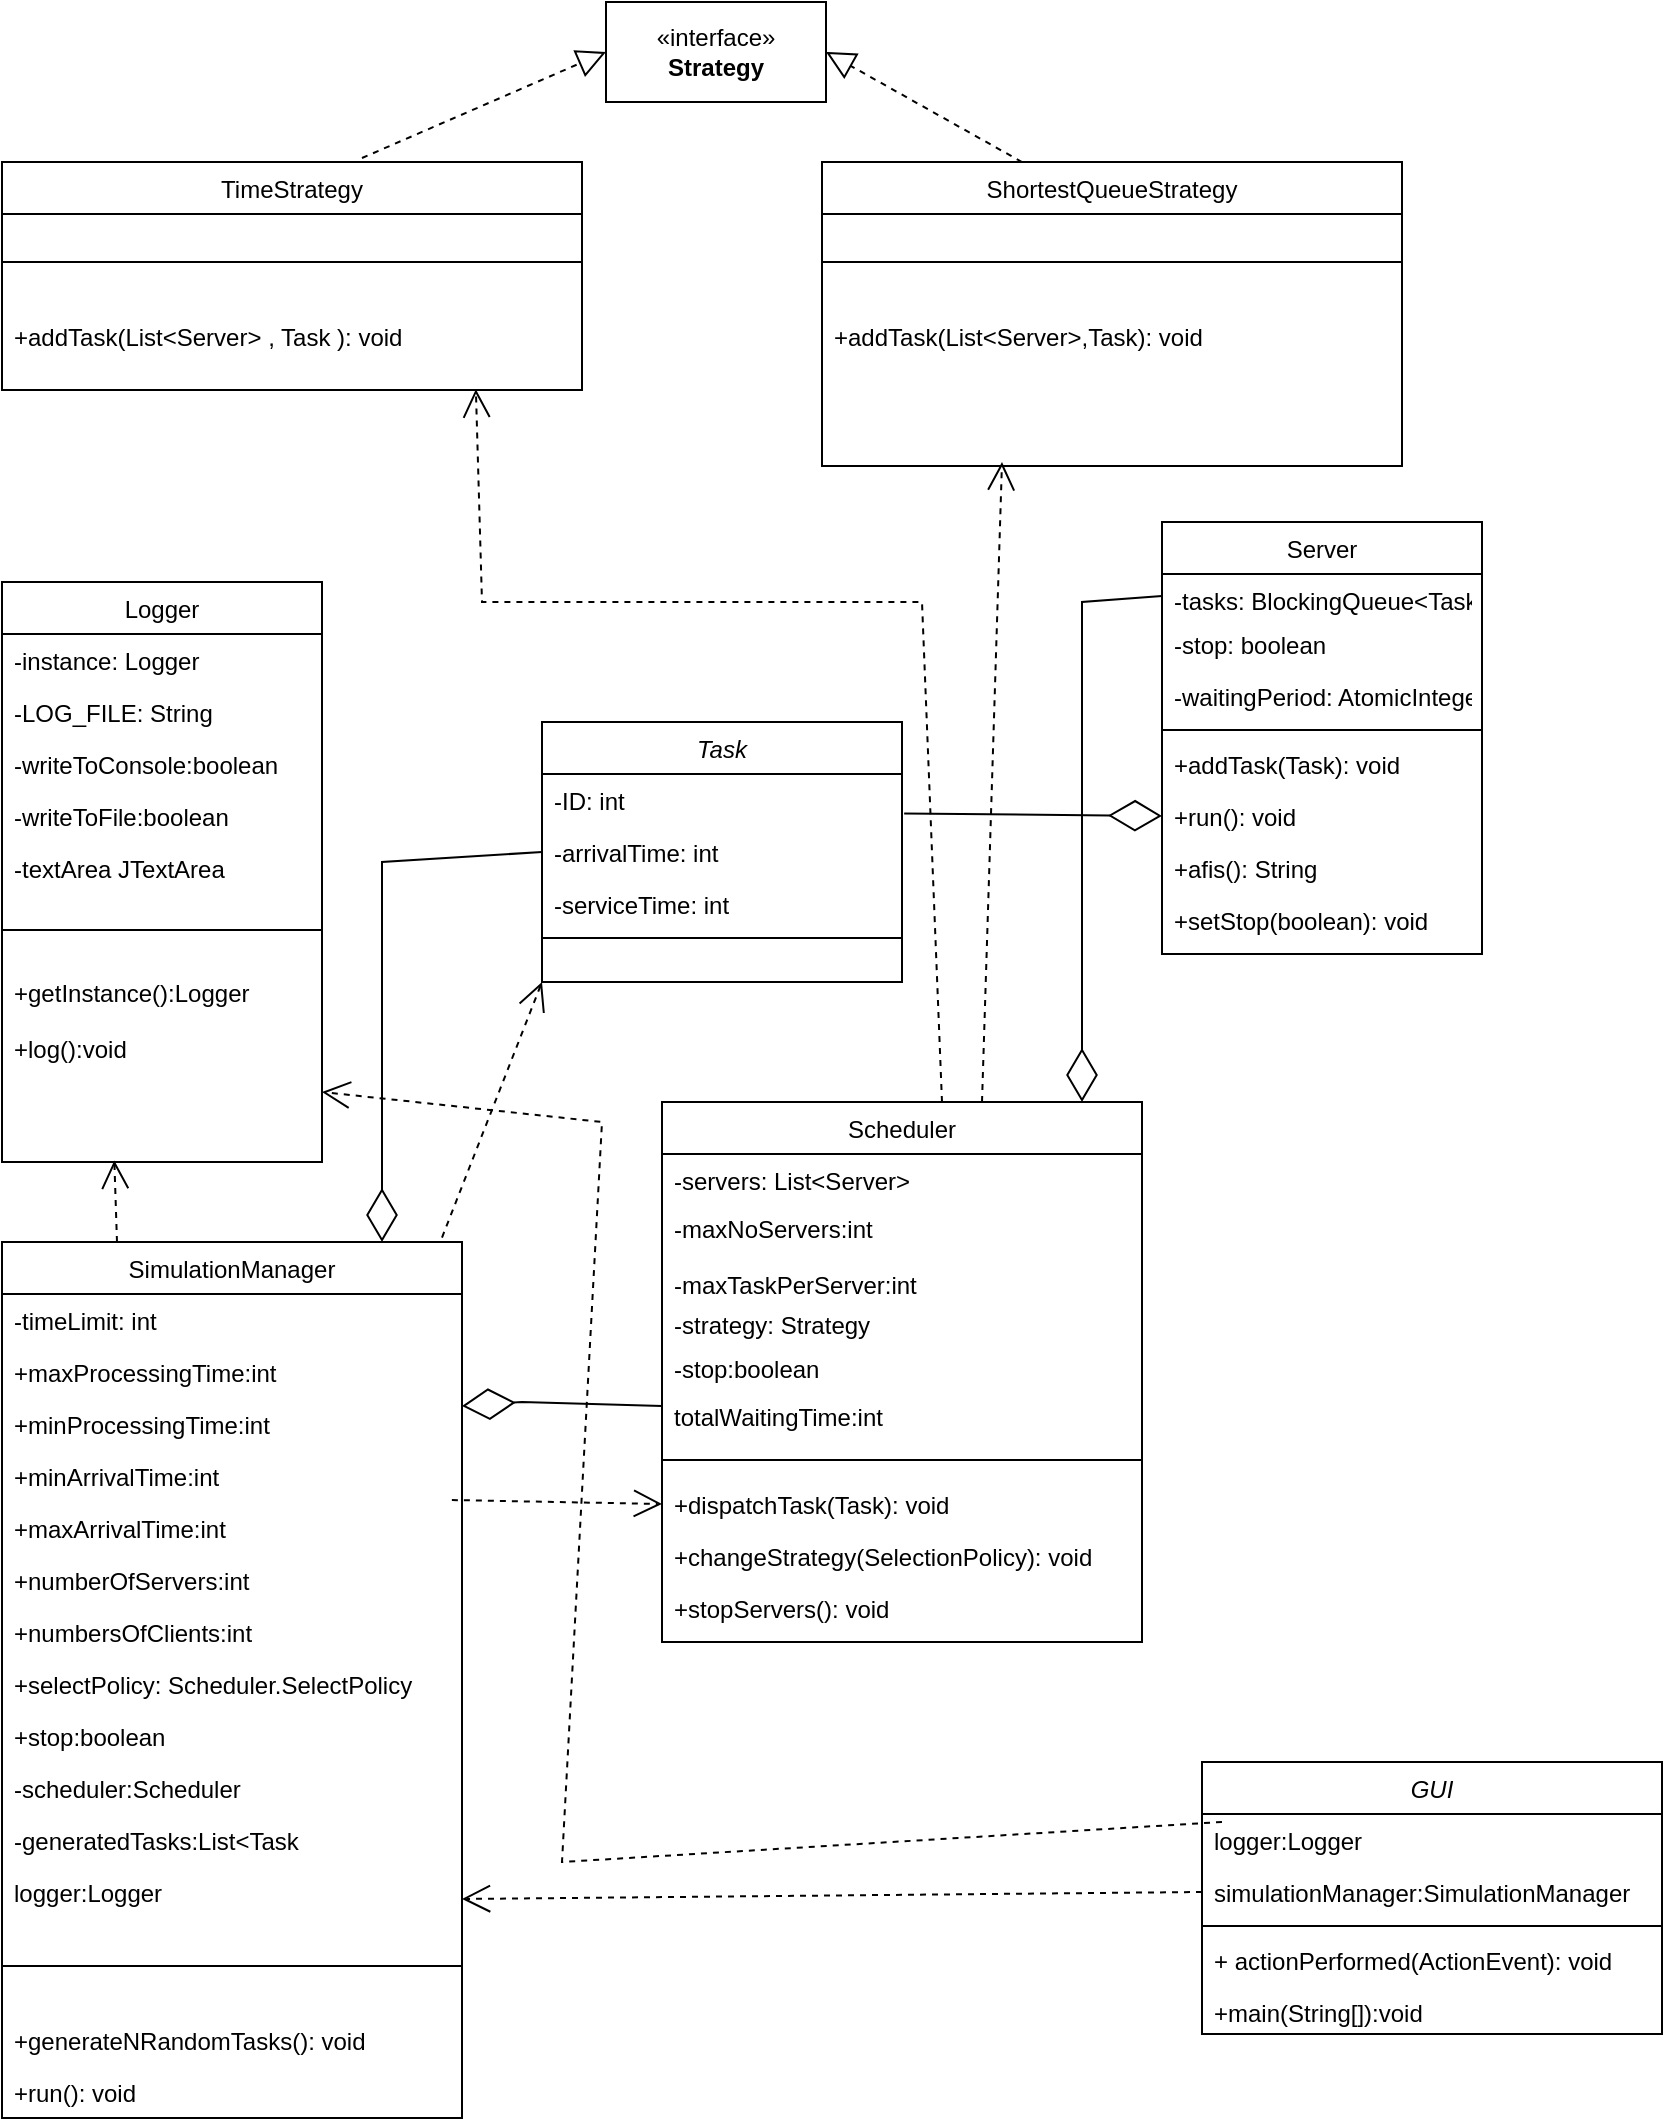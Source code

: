<mxfile version="26.2.12">
  <diagram name="Page-1" id="NiUQOB0CjPKwzpuIN2x6">
    <mxGraphModel dx="1594" dy="877" grid="1" gridSize="10" guides="1" tooltips="1" connect="1" arrows="1" fold="1" page="1" pageScale="1" pageWidth="850" pageHeight="1100" math="0" shadow="0">
      <root>
        <mxCell id="0" />
        <mxCell id="1" parent="0" />
        <mxCell id="KwhbUNa32gXecUHvqYuT-1" value="Task" style="swimlane;fontStyle=2;align=center;verticalAlign=top;childLayout=stackLayout;horizontal=1;startSize=26;horizontalStack=0;resizeParent=1;resizeLast=0;collapsible=1;marginBottom=0;rounded=0;shadow=0;strokeWidth=1;" vertex="1" parent="1">
          <mxGeometry x="290" y="380" width="180" height="130" as="geometry">
            <mxRectangle x="230" y="140" width="160" height="26" as="alternateBounds" />
          </mxGeometry>
        </mxCell>
        <mxCell id="KwhbUNa32gXecUHvqYuT-2" value="-ID: int" style="text;align=left;verticalAlign=top;spacingLeft=4;spacingRight=4;overflow=hidden;rotatable=0;points=[[0,0.5],[1,0.5]];portConstraint=eastwest;rounded=0;shadow=0;html=0;" vertex="1" parent="KwhbUNa32gXecUHvqYuT-1">
          <mxGeometry y="26" width="180" height="26" as="geometry" />
        </mxCell>
        <mxCell id="KwhbUNa32gXecUHvqYuT-3" value="-arrivalTime: int" style="text;align=left;verticalAlign=top;spacingLeft=4;spacingRight=4;overflow=hidden;rotatable=0;points=[[0,0.5],[1,0.5]];portConstraint=eastwest;" vertex="1" parent="KwhbUNa32gXecUHvqYuT-1">
          <mxGeometry y="52" width="180" height="26" as="geometry" />
        </mxCell>
        <mxCell id="KwhbUNa32gXecUHvqYuT-4" value="-serviceTime: int" style="text;align=left;verticalAlign=top;spacingLeft=4;spacingRight=4;overflow=hidden;rotatable=0;points=[[0,0.5],[1,0.5]];portConstraint=eastwest;rounded=0;shadow=0;html=0;" vertex="1" parent="KwhbUNa32gXecUHvqYuT-1">
          <mxGeometry y="78" width="180" height="26" as="geometry" />
        </mxCell>
        <mxCell id="KwhbUNa32gXecUHvqYuT-5" value="" style="line;html=1;strokeWidth=1;align=left;verticalAlign=middle;spacingTop=-1;spacingLeft=3;spacingRight=3;rotatable=0;labelPosition=right;points=[];portConstraint=eastwest;" vertex="1" parent="KwhbUNa32gXecUHvqYuT-1">
          <mxGeometry y="104" width="180" height="8" as="geometry" />
        </mxCell>
        <mxCell id="KwhbUNa32gXecUHvqYuT-6" value="Server" style="swimlane;fontStyle=0;align=center;verticalAlign=top;childLayout=stackLayout;horizontal=1;startSize=26;horizontalStack=0;resizeParent=1;resizeLast=0;collapsible=1;marginBottom=0;rounded=0;shadow=0;strokeWidth=1;" vertex="1" parent="1">
          <mxGeometry x="600" y="280" width="160" height="216" as="geometry">
            <mxRectangle x="130" y="380" width="160" height="26" as="alternateBounds" />
          </mxGeometry>
        </mxCell>
        <mxCell id="KwhbUNa32gXecUHvqYuT-7" value="-tasks: BlockingQueue&lt;Task&gt;" style="text;align=left;verticalAlign=top;spacingLeft=4;spacingRight=4;overflow=hidden;rotatable=0;points=[[0,0.5],[1,0.5]];portConstraint=eastwest;" vertex="1" parent="KwhbUNa32gXecUHvqYuT-6">
          <mxGeometry y="26" width="160" height="22" as="geometry" />
        </mxCell>
        <mxCell id="KwhbUNa32gXecUHvqYuT-8" value="-stop: boolean" style="text;align=left;verticalAlign=top;spacingLeft=4;spacingRight=4;overflow=hidden;rotatable=0;points=[[0,0.5],[1,0.5]];portConstraint=eastwest;rounded=0;shadow=0;html=0;" vertex="1" parent="KwhbUNa32gXecUHvqYuT-6">
          <mxGeometry y="48" width="160" height="26" as="geometry" />
        </mxCell>
        <mxCell id="KwhbUNa32gXecUHvqYuT-9" value="-waitingPeriod: AtomicInteger" style="text;align=left;verticalAlign=top;spacingLeft=4;spacingRight=4;overflow=hidden;rotatable=0;points=[[0,0.5],[1,0.5]];portConstraint=eastwest;" vertex="1" parent="KwhbUNa32gXecUHvqYuT-6">
          <mxGeometry y="74" width="160" height="26" as="geometry" />
        </mxCell>
        <mxCell id="KwhbUNa32gXecUHvqYuT-10" value="" style="line;html=1;strokeWidth=1;align=left;verticalAlign=middle;spacingTop=-1;spacingLeft=3;spacingRight=3;rotatable=0;labelPosition=right;points=[];portConstraint=eastwest;" vertex="1" parent="KwhbUNa32gXecUHvqYuT-6">
          <mxGeometry y="100" width="160" height="8" as="geometry" />
        </mxCell>
        <mxCell id="KwhbUNa32gXecUHvqYuT-11" value="+addTask(Task): void" style="text;align=left;verticalAlign=top;spacingLeft=4;spacingRight=4;overflow=hidden;rotatable=0;points=[[0,0.5],[1,0.5]];portConstraint=eastwest;" vertex="1" parent="KwhbUNa32gXecUHvqYuT-6">
          <mxGeometry y="108" width="160" height="26" as="geometry" />
        </mxCell>
        <mxCell id="KwhbUNa32gXecUHvqYuT-12" value="+run(): void" style="text;align=left;verticalAlign=top;spacingLeft=4;spacingRight=4;overflow=hidden;rotatable=0;points=[[0,0.5],[1,0.5]];portConstraint=eastwest;" vertex="1" parent="KwhbUNa32gXecUHvqYuT-6">
          <mxGeometry y="134" width="160" height="26" as="geometry" />
        </mxCell>
        <mxCell id="KwhbUNa32gXecUHvqYuT-13" value="+afis(): String" style="text;align=left;verticalAlign=top;spacingLeft=4;spacingRight=4;overflow=hidden;rotatable=0;points=[[0,0.5],[1,0.5]];portConstraint=eastwest;" vertex="1" parent="KwhbUNa32gXecUHvqYuT-6">
          <mxGeometry y="160" width="160" height="26" as="geometry" />
        </mxCell>
        <mxCell id="KwhbUNa32gXecUHvqYuT-14" value="+setStop(boolean): void" style="text;align=left;verticalAlign=top;spacingLeft=4;spacingRight=4;overflow=hidden;rotatable=0;points=[[0,0.5],[1,0.5]];portConstraint=eastwest;" vertex="1" parent="KwhbUNa32gXecUHvqYuT-6">
          <mxGeometry y="186" width="160" height="26" as="geometry" />
        </mxCell>
        <mxCell id="KwhbUNa32gXecUHvqYuT-15" value="TimeStrategy" style="swimlane;fontStyle=0;align=center;verticalAlign=top;childLayout=stackLayout;horizontal=1;startSize=26;horizontalStack=0;resizeParent=1;resizeLast=0;collapsible=1;marginBottom=0;rounded=0;shadow=0;strokeWidth=1;" vertex="1" parent="1">
          <mxGeometry x="20" y="100" width="290" height="114" as="geometry">
            <mxRectangle x="340" y="380" width="170" height="26" as="alternateBounds" />
          </mxGeometry>
        </mxCell>
        <mxCell id="KwhbUNa32gXecUHvqYuT-16" value="" style="line;html=1;strokeWidth=1;align=left;verticalAlign=middle;spacingTop=-1;spacingLeft=3;spacingRight=3;rotatable=0;labelPosition=right;points=[];portConstraint=eastwest;" vertex="1" parent="KwhbUNa32gXecUHvqYuT-15">
          <mxGeometry y="26" width="290" height="48" as="geometry" />
        </mxCell>
        <mxCell id="KwhbUNa32gXecUHvqYuT-17" value="+addTask(List&lt;Server&gt; , Task ): void&#xa;" style="text;align=left;verticalAlign=top;spacingLeft=4;spacingRight=4;overflow=hidden;rotatable=0;points=[[0,0.5],[1,0.5]];portConstraint=eastwest;" vertex="1" parent="KwhbUNa32gXecUHvqYuT-15">
          <mxGeometry y="74" width="290" height="40" as="geometry" />
        </mxCell>
        <mxCell id="KwhbUNa32gXecUHvqYuT-18" value="ShortestQueueStrategy" style="swimlane;fontStyle=0;align=center;verticalAlign=top;childLayout=stackLayout;horizontal=1;startSize=26;horizontalStack=0;resizeParent=1;resizeLast=0;collapsible=1;marginBottom=0;rounded=0;shadow=0;strokeWidth=1;" vertex="1" parent="1">
          <mxGeometry x="430" y="100" width="290" height="152" as="geometry">
            <mxRectangle x="340" y="380" width="170" height="26" as="alternateBounds" />
          </mxGeometry>
        </mxCell>
        <mxCell id="KwhbUNa32gXecUHvqYuT-19" value="" style="line;html=1;strokeWidth=1;align=left;verticalAlign=middle;spacingTop=-1;spacingLeft=3;spacingRight=3;rotatable=0;labelPosition=right;points=[];portConstraint=eastwest;" vertex="1" parent="KwhbUNa32gXecUHvqYuT-18">
          <mxGeometry y="26" width="290" height="48" as="geometry" />
        </mxCell>
        <mxCell id="KwhbUNa32gXecUHvqYuT-20" value="+addTask(List&lt;Server&gt;,Task): void&#xa;" style="text;align=left;verticalAlign=top;spacingLeft=4;spacingRight=4;overflow=hidden;rotatable=0;points=[[0,0.5],[1,0.5]];portConstraint=eastwest;" vertex="1" parent="KwhbUNa32gXecUHvqYuT-18">
          <mxGeometry y="74" width="290" height="26" as="geometry" />
        </mxCell>
        <mxCell id="KwhbUNa32gXecUHvqYuT-21" value="Scheduler" style="swimlane;fontStyle=0;align=center;verticalAlign=top;childLayout=stackLayout;horizontal=1;startSize=26;horizontalStack=0;resizeParent=1;resizeLast=0;collapsible=1;marginBottom=0;rounded=0;shadow=0;strokeWidth=1;" vertex="1" parent="1">
          <mxGeometry x="350" y="570" width="240" height="270" as="geometry">
            <mxRectangle x="550" y="140" width="160" height="26" as="alternateBounds" />
          </mxGeometry>
        </mxCell>
        <mxCell id="KwhbUNa32gXecUHvqYuT-22" value="-servers: List&lt;Server&gt;" style="text;align=left;verticalAlign=top;spacingLeft=4;spacingRight=4;overflow=hidden;rotatable=0;points=[[0,0.5],[1,0.5]];portConstraint=eastwest;" vertex="1" parent="KwhbUNa32gXecUHvqYuT-21">
          <mxGeometry y="26" width="240" height="24" as="geometry" />
        </mxCell>
        <mxCell id="KwhbUNa32gXecUHvqYuT-23" value="-maxNoServers:int&#xa;&#xa;" style="text;align=left;verticalAlign=top;spacingLeft=4;spacingRight=4;overflow=hidden;rotatable=0;points=[[0,0.5],[1,0.5]];portConstraint=eastwest;rounded=0;shadow=0;html=0;" vertex="1" parent="KwhbUNa32gXecUHvqYuT-21">
          <mxGeometry y="50" width="240" height="28" as="geometry" />
        </mxCell>
        <mxCell id="KwhbUNa32gXecUHvqYuT-24" value="-maxTaskPerServer:int" style="text;align=left;verticalAlign=top;spacingLeft=4;spacingRight=4;overflow=hidden;rotatable=0;points=[[0,0.5],[1,0.5]];portConstraint=eastwest;rounded=0;shadow=0;html=0;" vertex="1" parent="KwhbUNa32gXecUHvqYuT-21">
          <mxGeometry y="78" width="240" height="20" as="geometry" />
        </mxCell>
        <mxCell id="KwhbUNa32gXecUHvqYuT-25" value="-strategy: Strategy" style="text;align=left;verticalAlign=top;spacingLeft=4;spacingRight=4;overflow=hidden;rotatable=0;points=[[0,0.5],[1,0.5]];portConstraint=eastwest;rounded=0;shadow=0;html=0;" vertex="1" parent="KwhbUNa32gXecUHvqYuT-21">
          <mxGeometry y="98" width="240" height="22" as="geometry" />
        </mxCell>
        <mxCell id="KwhbUNa32gXecUHvqYuT-26" value="-stop:boolean" style="text;align=left;verticalAlign=top;spacingLeft=4;spacingRight=4;overflow=hidden;rotatable=0;points=[[0,0.5],[1,0.5]];portConstraint=eastwest;rounded=0;shadow=0;html=0;" vertex="1" parent="KwhbUNa32gXecUHvqYuT-21">
          <mxGeometry y="120" width="240" height="24" as="geometry" />
        </mxCell>
        <mxCell id="KwhbUNa32gXecUHvqYuT-27" value="totalWaitingTime:int" style="text;align=left;verticalAlign=top;spacingLeft=4;spacingRight=4;overflow=hidden;rotatable=0;points=[[0,0.5],[1,0.5]];portConstraint=eastwest;rounded=0;shadow=0;html=0;" vertex="1" parent="KwhbUNa32gXecUHvqYuT-21">
          <mxGeometry y="144" width="240" height="26" as="geometry" />
        </mxCell>
        <mxCell id="KwhbUNa32gXecUHvqYuT-28" value="" style="line;html=1;strokeWidth=1;align=left;verticalAlign=middle;spacingTop=-1;spacingLeft=3;spacingRight=3;rotatable=0;labelPosition=right;points=[];portConstraint=eastwest;" vertex="1" parent="KwhbUNa32gXecUHvqYuT-21">
          <mxGeometry y="170" width="240" height="18" as="geometry" />
        </mxCell>
        <mxCell id="KwhbUNa32gXecUHvqYuT-29" value="+dispatchTask(Task): void" style="text;align=left;verticalAlign=top;spacingLeft=4;spacingRight=4;overflow=hidden;rotatable=0;points=[[0,0.5],[1,0.5]];portConstraint=eastwest;" vertex="1" parent="KwhbUNa32gXecUHvqYuT-21">
          <mxGeometry y="188" width="240" height="26" as="geometry" />
        </mxCell>
        <mxCell id="KwhbUNa32gXecUHvqYuT-30" value="+changeStrategy(SelectionPolicy): void" style="text;align=left;verticalAlign=top;spacingLeft=4;spacingRight=4;overflow=hidden;rotatable=0;points=[[0,0.5],[1,0.5]];portConstraint=eastwest;" vertex="1" parent="KwhbUNa32gXecUHvqYuT-21">
          <mxGeometry y="214" width="240" height="26" as="geometry" />
        </mxCell>
        <mxCell id="KwhbUNa32gXecUHvqYuT-31" value="+stopServers(): void" style="text;align=left;verticalAlign=top;spacingLeft=4;spacingRight=4;overflow=hidden;rotatable=0;points=[[0,0.5],[1,0.5]];portConstraint=eastwest;" vertex="1" parent="KwhbUNa32gXecUHvqYuT-21">
          <mxGeometry y="240" width="240" height="26" as="geometry" />
        </mxCell>
        <mxCell id="KwhbUNa32gXecUHvqYuT-32" value="«interface»&lt;br&gt;&lt;b&gt;Strategy&lt;/b&gt;" style="html=1;whiteSpace=wrap;" vertex="1" parent="1">
          <mxGeometry x="322" y="20" width="110" height="50" as="geometry" />
        </mxCell>
        <mxCell id="KwhbUNa32gXecUHvqYuT-33" value="SimulationManager" style="swimlane;fontStyle=0;align=center;verticalAlign=top;childLayout=stackLayout;horizontal=1;startSize=26;horizontalStack=0;resizeParent=1;resizeLast=0;collapsible=1;marginBottom=0;rounded=0;shadow=0;strokeWidth=1;" vertex="1" parent="1">
          <mxGeometry x="20" y="640" width="230" height="438" as="geometry">
            <mxRectangle x="340" y="380" width="170" height="26" as="alternateBounds" />
          </mxGeometry>
        </mxCell>
        <mxCell id="KwhbUNa32gXecUHvqYuT-34" value="-timeLimit: int" style="text;align=left;verticalAlign=top;spacingLeft=4;spacingRight=4;overflow=hidden;rotatable=0;points=[[0,0.5],[1,0.5]];portConstraint=eastwest;" vertex="1" parent="KwhbUNa32gXecUHvqYuT-33">
          <mxGeometry y="26" width="230" height="26" as="geometry" />
        </mxCell>
        <mxCell id="KwhbUNa32gXecUHvqYuT-35" value="+maxProcessingTime:int" style="text;align=left;verticalAlign=top;spacingLeft=4;spacingRight=4;overflow=hidden;rotatable=0;points=[[0,0.5],[1,0.5]];portConstraint=eastwest;" vertex="1" parent="KwhbUNa32gXecUHvqYuT-33">
          <mxGeometry y="52" width="230" height="26" as="geometry" />
        </mxCell>
        <mxCell id="KwhbUNa32gXecUHvqYuT-36" value="+minProcessingTime:int" style="text;align=left;verticalAlign=top;spacingLeft=4;spacingRight=4;overflow=hidden;rotatable=0;points=[[0,0.5],[1,0.5]];portConstraint=eastwest;" vertex="1" parent="KwhbUNa32gXecUHvqYuT-33">
          <mxGeometry y="78" width="230" height="26" as="geometry" />
        </mxCell>
        <mxCell id="KwhbUNa32gXecUHvqYuT-37" value="+minArrivalTime:int" style="text;align=left;verticalAlign=top;spacingLeft=4;spacingRight=4;overflow=hidden;rotatable=0;points=[[0,0.5],[1,0.5]];portConstraint=eastwest;" vertex="1" parent="KwhbUNa32gXecUHvqYuT-33">
          <mxGeometry y="104" width="230" height="26" as="geometry" />
        </mxCell>
        <mxCell id="KwhbUNa32gXecUHvqYuT-38" value="+maxArrivalTime:int" style="text;align=left;verticalAlign=top;spacingLeft=4;spacingRight=4;overflow=hidden;rotatable=0;points=[[0,0.5],[1,0.5]];portConstraint=eastwest;" vertex="1" parent="KwhbUNa32gXecUHvqYuT-33">
          <mxGeometry y="130" width="230" height="26" as="geometry" />
        </mxCell>
        <mxCell id="KwhbUNa32gXecUHvqYuT-39" value="+numberOfServers:int" style="text;align=left;verticalAlign=top;spacingLeft=4;spacingRight=4;overflow=hidden;rotatable=0;points=[[0,0.5],[1,0.5]];portConstraint=eastwest;" vertex="1" parent="KwhbUNa32gXecUHvqYuT-33">
          <mxGeometry y="156" width="230" height="26" as="geometry" />
        </mxCell>
        <mxCell id="KwhbUNa32gXecUHvqYuT-40" value="+numbersOfClients:int" style="text;align=left;verticalAlign=top;spacingLeft=4;spacingRight=4;overflow=hidden;rotatable=0;points=[[0,0.5],[1,0.5]];portConstraint=eastwest;" vertex="1" parent="KwhbUNa32gXecUHvqYuT-33">
          <mxGeometry y="182" width="230" height="26" as="geometry" />
        </mxCell>
        <mxCell id="KwhbUNa32gXecUHvqYuT-41" value="+selectPolicy: Scheduler.SelectPolicy" style="text;align=left;verticalAlign=top;spacingLeft=4;spacingRight=4;overflow=hidden;rotatable=0;points=[[0,0.5],[1,0.5]];portConstraint=eastwest;" vertex="1" parent="KwhbUNa32gXecUHvqYuT-33">
          <mxGeometry y="208" width="230" height="26" as="geometry" />
        </mxCell>
        <mxCell id="KwhbUNa32gXecUHvqYuT-42" value="+stop:boolean" style="text;align=left;verticalAlign=top;spacingLeft=4;spacingRight=4;overflow=hidden;rotatable=0;points=[[0,0.5],[1,0.5]];portConstraint=eastwest;" vertex="1" parent="KwhbUNa32gXecUHvqYuT-33">
          <mxGeometry y="234" width="230" height="26" as="geometry" />
        </mxCell>
        <mxCell id="KwhbUNa32gXecUHvqYuT-43" value="-scheduler:Scheduler" style="text;align=left;verticalAlign=top;spacingLeft=4;spacingRight=4;overflow=hidden;rotatable=0;points=[[0,0.5],[1,0.5]];portConstraint=eastwest;" vertex="1" parent="KwhbUNa32gXecUHvqYuT-33">
          <mxGeometry y="260" width="230" height="26" as="geometry" />
        </mxCell>
        <mxCell id="KwhbUNa32gXecUHvqYuT-44" value="-generatedTasks:List&lt;Task" style="text;align=left;verticalAlign=top;spacingLeft=4;spacingRight=4;overflow=hidden;rotatable=0;points=[[0,0.5],[1,0.5]];portConstraint=eastwest;" vertex="1" parent="KwhbUNa32gXecUHvqYuT-33">
          <mxGeometry y="286" width="230" height="26" as="geometry" />
        </mxCell>
        <mxCell id="KwhbUNa32gXecUHvqYuT-45" value="logger:Logger" style="text;align=left;verticalAlign=top;spacingLeft=4;spacingRight=4;overflow=hidden;rotatable=0;points=[[0,0.5],[1,0.5]];portConstraint=eastwest;" vertex="1" parent="KwhbUNa32gXecUHvqYuT-33">
          <mxGeometry y="312" width="230" height="26" as="geometry" />
        </mxCell>
        <mxCell id="KwhbUNa32gXecUHvqYuT-46" value="" style="line;html=1;strokeWidth=1;align=left;verticalAlign=middle;spacingTop=-1;spacingLeft=3;spacingRight=3;rotatable=0;labelPosition=right;points=[];portConstraint=eastwest;" vertex="1" parent="KwhbUNa32gXecUHvqYuT-33">
          <mxGeometry y="338" width="230" height="48" as="geometry" />
        </mxCell>
        <mxCell id="KwhbUNa32gXecUHvqYuT-47" value="+generateNRandomTasks(): void" style="text;align=left;verticalAlign=top;spacingLeft=4;spacingRight=4;overflow=hidden;rotatable=0;points=[[0,0.5],[1,0.5]];portConstraint=eastwest;" vertex="1" parent="KwhbUNa32gXecUHvqYuT-33">
          <mxGeometry y="386" width="230" height="26" as="geometry" />
        </mxCell>
        <mxCell id="KwhbUNa32gXecUHvqYuT-48" value="+run(): void" style="text;align=left;verticalAlign=top;spacingLeft=4;spacingRight=4;overflow=hidden;rotatable=0;points=[[0,0.5],[1,0.5]];portConstraint=eastwest;" vertex="1" parent="KwhbUNa32gXecUHvqYuT-33">
          <mxGeometry y="412" width="230" height="26" as="geometry" />
        </mxCell>
        <mxCell id="KwhbUNa32gXecUHvqYuT-49" value="Logger" style="swimlane;fontStyle=0;align=center;verticalAlign=top;childLayout=stackLayout;horizontal=1;startSize=26;horizontalStack=0;resizeParent=1;resizeLast=0;collapsible=1;marginBottom=0;rounded=0;shadow=0;strokeWidth=1;" vertex="1" parent="1">
          <mxGeometry x="20" y="310" width="160" height="290" as="geometry">
            <mxRectangle x="340" y="380" width="170" height="26" as="alternateBounds" />
          </mxGeometry>
        </mxCell>
        <mxCell id="KwhbUNa32gXecUHvqYuT-50" value="-instance: Logger" style="text;align=left;verticalAlign=top;spacingLeft=4;spacingRight=4;overflow=hidden;rotatable=0;points=[[0,0.5],[1,0.5]];portConstraint=eastwest;" vertex="1" parent="KwhbUNa32gXecUHvqYuT-49">
          <mxGeometry y="26" width="160" height="26" as="geometry" />
        </mxCell>
        <mxCell id="KwhbUNa32gXecUHvqYuT-51" value="-LOG_FILE: String" style="text;align=left;verticalAlign=top;spacingLeft=4;spacingRight=4;overflow=hidden;rotatable=0;points=[[0,0.5],[1,0.5]];portConstraint=eastwest;" vertex="1" parent="KwhbUNa32gXecUHvqYuT-49">
          <mxGeometry y="52" width="160" height="26" as="geometry" />
        </mxCell>
        <mxCell id="KwhbUNa32gXecUHvqYuT-52" value="-writeToConsole:boolean" style="text;align=left;verticalAlign=top;spacingLeft=4;spacingRight=4;overflow=hidden;rotatable=0;points=[[0,0.5],[1,0.5]];portConstraint=eastwest;" vertex="1" parent="KwhbUNa32gXecUHvqYuT-49">
          <mxGeometry y="78" width="160" height="26" as="geometry" />
        </mxCell>
        <mxCell id="KwhbUNa32gXecUHvqYuT-53" value="-writeToFile:boolean" style="text;align=left;verticalAlign=top;spacingLeft=4;spacingRight=4;overflow=hidden;rotatable=0;points=[[0,0.5],[1,0.5]];portConstraint=eastwest;" vertex="1" parent="KwhbUNa32gXecUHvqYuT-49">
          <mxGeometry y="104" width="160" height="26" as="geometry" />
        </mxCell>
        <mxCell id="KwhbUNa32gXecUHvqYuT-54" value="-textArea JTextArea" style="text;align=left;verticalAlign=top;spacingLeft=4;spacingRight=4;overflow=hidden;rotatable=0;points=[[0,0.5],[1,0.5]];portConstraint=eastwest;" vertex="1" parent="KwhbUNa32gXecUHvqYuT-49">
          <mxGeometry y="130" width="160" height="26" as="geometry" />
        </mxCell>
        <mxCell id="KwhbUNa32gXecUHvqYuT-55" value="" style="line;html=1;strokeWidth=1;align=left;verticalAlign=middle;spacingTop=-1;spacingLeft=3;spacingRight=3;rotatable=0;labelPosition=right;points=[];portConstraint=eastwest;" vertex="1" parent="KwhbUNa32gXecUHvqYuT-49">
          <mxGeometry y="156" width="160" height="36" as="geometry" />
        </mxCell>
        <mxCell id="KwhbUNa32gXecUHvqYuT-56" value="+getInstance():Logger" style="text;align=left;verticalAlign=top;spacingLeft=4;spacingRight=4;overflow=hidden;rotatable=0;points=[[0,0.5],[1,0.5]];portConstraint=eastwest;" vertex="1" parent="KwhbUNa32gXecUHvqYuT-49">
          <mxGeometry y="192" width="160" height="28" as="geometry" />
        </mxCell>
        <mxCell id="KwhbUNa32gXecUHvqYuT-57" value="+log():void" style="text;align=left;verticalAlign=top;spacingLeft=4;spacingRight=4;overflow=hidden;rotatable=0;points=[[0,0.5],[1,0.5]];portConstraint=eastwest;" vertex="1" parent="KwhbUNa32gXecUHvqYuT-49">
          <mxGeometry y="220" width="160" height="70" as="geometry" />
        </mxCell>
        <mxCell id="KwhbUNa32gXecUHvqYuT-58" value="GUI" style="swimlane;fontStyle=2;align=center;verticalAlign=top;childLayout=stackLayout;horizontal=1;startSize=26;horizontalStack=0;resizeParent=1;resizeLast=0;collapsible=1;marginBottom=0;rounded=0;shadow=0;strokeWidth=1;" vertex="1" parent="1">
          <mxGeometry x="620" y="900" width="230" height="136" as="geometry">
            <mxRectangle x="230" y="140" width="160" height="26" as="alternateBounds" />
          </mxGeometry>
        </mxCell>
        <mxCell id="KwhbUNa32gXecUHvqYuT-59" value="logger:Logger" style="text;align=left;verticalAlign=top;spacingLeft=4;spacingRight=4;overflow=hidden;rotatable=0;points=[[0,0.5],[1,0.5]];portConstraint=eastwest;rounded=0;shadow=0;html=0;" vertex="1" parent="KwhbUNa32gXecUHvqYuT-58">
          <mxGeometry y="26" width="230" height="26" as="geometry" />
        </mxCell>
        <mxCell id="KwhbUNa32gXecUHvqYuT-60" value="simulationManager:SimulationManager" style="text;align=left;verticalAlign=top;spacingLeft=4;spacingRight=4;overflow=hidden;rotatable=0;points=[[0,0.5],[1,0.5]];portConstraint=eastwest;" vertex="1" parent="KwhbUNa32gXecUHvqYuT-58">
          <mxGeometry y="52" width="230" height="26" as="geometry" />
        </mxCell>
        <mxCell id="KwhbUNa32gXecUHvqYuT-61" value="" style="line;html=1;strokeWidth=1;align=left;verticalAlign=middle;spacingTop=-1;spacingLeft=3;spacingRight=3;rotatable=0;labelPosition=right;points=[];portConstraint=eastwest;" vertex="1" parent="KwhbUNa32gXecUHvqYuT-58">
          <mxGeometry y="78" width="230" height="8" as="geometry" />
        </mxCell>
        <mxCell id="KwhbUNa32gXecUHvqYuT-62" value="+ actionPerformed(ActionEvent): void" style="text;align=left;verticalAlign=top;spacingLeft=4;spacingRight=4;overflow=hidden;rotatable=0;points=[[0,0.5],[1,0.5]];portConstraint=eastwest;rounded=0;shadow=0;html=0;" vertex="1" parent="KwhbUNa32gXecUHvqYuT-58">
          <mxGeometry y="86" width="230" height="26" as="geometry" />
        </mxCell>
        <mxCell id="KwhbUNa32gXecUHvqYuT-63" value="+main(String[]):void" style="text;align=left;verticalAlign=top;spacingLeft=4;spacingRight=4;overflow=hidden;rotatable=0;points=[[0,0.5],[1,0.5]];portConstraint=eastwest;rounded=0;shadow=0;html=0;" vertex="1" parent="KwhbUNa32gXecUHvqYuT-58">
          <mxGeometry y="112" width="230" height="24" as="geometry" />
        </mxCell>
        <mxCell id="KwhbUNa32gXecUHvqYuT-64" value="" style="endArrow=diamondThin;endFill=0;endSize=24;html=1;rounded=0;" edge="1" parent="1">
          <mxGeometry width="160" relative="1" as="geometry">
            <mxPoint x="350" y="722" as="sourcePoint" />
            <mxPoint x="250" y="722" as="targetPoint" />
            <Array as="points">
              <mxPoint x="280" y="720" />
            </Array>
          </mxGeometry>
        </mxCell>
        <mxCell id="KwhbUNa32gXecUHvqYuT-65" value="" style="endArrow=diamondThin;endFill=0;endSize=24;html=1;rounded=0;exitX=0;exitY=0.5;exitDx=0;exitDy=0;" edge="1" parent="1" source="KwhbUNa32gXecUHvqYuT-7">
          <mxGeometry width="160" relative="1" as="geometry">
            <mxPoint x="590" y="320" as="sourcePoint" />
            <mxPoint x="560" y="570" as="targetPoint" />
            <Array as="points">
              <mxPoint x="560" y="320" />
            </Array>
          </mxGeometry>
        </mxCell>
        <mxCell id="KwhbUNa32gXecUHvqYuT-66" value="" style="endArrow=diamondThin;endFill=0;endSize=24;html=1;rounded=0;exitX=1.006;exitY=-0.241;exitDx=0;exitDy=0;exitPerimeter=0;entryX=0;entryY=0.5;entryDx=0;entryDy=0;" edge="1" parent="1" source="KwhbUNa32gXecUHvqYuT-3" target="KwhbUNa32gXecUHvqYuT-12">
          <mxGeometry width="160" relative="1" as="geometry">
            <mxPoint x="480" y="290" as="sourcePoint" />
            <mxPoint x="600" y="290" as="targetPoint" />
          </mxGeometry>
        </mxCell>
        <mxCell id="KwhbUNa32gXecUHvqYuT-67" value="" style="endArrow=diamondThin;endFill=0;endSize=24;html=1;rounded=0;exitX=0;exitY=0.5;exitDx=0;exitDy=0;" edge="1" parent="1" source="KwhbUNa32gXecUHvqYuT-1">
          <mxGeometry width="160" relative="1" as="geometry">
            <mxPoint x="300" y="330" as="sourcePoint" />
            <mxPoint x="210" y="640" as="targetPoint" />
            <Array as="points">
              <mxPoint x="210" y="450" />
            </Array>
          </mxGeometry>
        </mxCell>
        <mxCell id="KwhbUNa32gXecUHvqYuT-68" value="" style="endArrow=open;endSize=12;dashed=1;html=1;rounded=0;exitX=0;exitY=0.5;exitDx=0;exitDy=0;entryX=1;entryY=0.75;entryDx=0;entryDy=0;" edge="1" parent="1" source="KwhbUNa32gXecUHvqYuT-60" target="KwhbUNa32gXecUHvqYuT-33">
          <mxGeometry width="160" relative="1" as="geometry">
            <mxPoint x="450" y="1078" as="sourcePoint" />
            <mxPoint x="451" y="816" as="targetPoint" />
          </mxGeometry>
        </mxCell>
        <mxCell id="KwhbUNa32gXecUHvqYuT-69" value="" style="endArrow=open;endSize=12;dashed=1;html=1;rounded=0;exitX=0.978;exitY=-0.038;exitDx=0;exitDy=0;entryX=0;entryY=0.5;entryDx=0;entryDy=0;exitPerimeter=0;" edge="1" parent="1" source="KwhbUNa32gXecUHvqYuT-38" target="KwhbUNa32gXecUHvqYuT-29">
          <mxGeometry width="160" relative="1" as="geometry">
            <mxPoint x="630" y="975" as="sourcePoint" />
            <mxPoint x="260" y="979" as="targetPoint" />
          </mxGeometry>
        </mxCell>
        <mxCell id="KwhbUNa32gXecUHvqYuT-70" value="" style="endArrow=open;endSize=12;dashed=1;html=1;rounded=0;exitX=0.978;exitY=-0.038;exitDx=0;exitDy=0;entryX=0;entryY=1;entryDx=0;entryDy=0;exitPerimeter=0;" edge="1" parent="1" target="KwhbUNa32gXecUHvqYuT-1">
          <mxGeometry width="160" relative="1" as="geometry">
            <mxPoint x="240" y="637.78" as="sourcePoint" />
            <mxPoint x="345" y="639.78" as="targetPoint" />
          </mxGeometry>
        </mxCell>
        <mxCell id="KwhbUNa32gXecUHvqYuT-71" value="" style="endArrow=open;endSize=12;dashed=1;html=1;rounded=0;exitX=0.978;exitY=-0.038;exitDx=0;exitDy=0;exitPerimeter=0;" edge="1" parent="1">
          <mxGeometry width="160" relative="1" as="geometry">
            <mxPoint x="510" y="570" as="sourcePoint" />
            <mxPoint x="520" y="250" as="targetPoint" />
          </mxGeometry>
        </mxCell>
        <mxCell id="KwhbUNa32gXecUHvqYuT-72" value="" style="endArrow=open;endSize=12;dashed=1;html=1;rounded=0;exitX=0.978;exitY=-0.038;exitDx=0;exitDy=0;exitPerimeter=0;entryX=0.817;entryY=0.99;entryDx=0;entryDy=0;entryPerimeter=0;" edge="1" parent="1" target="KwhbUNa32gXecUHvqYuT-17">
          <mxGeometry width="160" relative="1" as="geometry">
            <mxPoint x="490" y="570" as="sourcePoint" />
            <mxPoint x="220" y="290" as="targetPoint" />
            <Array as="points">
              <mxPoint x="480" y="320" />
              <mxPoint x="260" y="320" />
            </Array>
          </mxGeometry>
        </mxCell>
        <mxCell id="KwhbUNa32gXecUHvqYuT-73" value="" style="endArrow=open;endSize=12;dashed=1;html=1;rounded=0;exitX=0;exitY=0.5;exitDx=0;exitDy=0;entryX=1;entryY=0.5;entryDx=0;entryDy=0;" edge="1" parent="1" target="KwhbUNa32gXecUHvqYuT-57">
          <mxGeometry width="160" relative="1" as="geometry">
            <mxPoint x="630" y="930" as="sourcePoint" />
            <mxPoint x="290" y="550" as="targetPoint" />
            <Array as="points">
              <mxPoint x="300" y="950" />
              <mxPoint x="320" y="580" />
            </Array>
          </mxGeometry>
        </mxCell>
        <mxCell id="KwhbUNa32gXecUHvqYuT-74" value="" style="endArrow=open;endSize=12;dashed=1;html=1;rounded=0;exitX=0.25;exitY=0;exitDx=0;exitDy=0;entryX=0.351;entryY=0.989;entryDx=0;entryDy=0;entryPerimeter=0;" edge="1" parent="1" source="KwhbUNa32gXecUHvqYuT-33" target="KwhbUNa32gXecUHvqYuT-57">
          <mxGeometry width="160" relative="1" as="geometry">
            <mxPoint x="250" y="647.78" as="sourcePoint" />
            <mxPoint x="300" y="520" as="targetPoint" />
          </mxGeometry>
        </mxCell>
        <mxCell id="KwhbUNa32gXecUHvqYuT-75" value="" style="endArrow=block;dashed=1;endFill=0;endSize=12;html=1;rounded=0;entryX=0;entryY=0.5;entryDx=0;entryDy=0;" edge="1" parent="1" target="KwhbUNa32gXecUHvqYuT-32">
          <mxGeometry width="160" relative="1" as="geometry">
            <mxPoint x="200" y="98" as="sourcePoint" />
            <mxPoint x="360" y="98" as="targetPoint" />
          </mxGeometry>
        </mxCell>
        <mxCell id="KwhbUNa32gXecUHvqYuT-76" value="" style="endArrow=block;dashed=1;endFill=0;endSize=12;html=1;rounded=0;entryX=1;entryY=0.5;entryDx=0;entryDy=0;" edge="1" parent="1" target="KwhbUNa32gXecUHvqYuT-32">
          <mxGeometry width="160" relative="1" as="geometry">
            <mxPoint x="530" y="100" as="sourcePoint" />
            <mxPoint x="652" y="47" as="targetPoint" />
          </mxGeometry>
        </mxCell>
      </root>
    </mxGraphModel>
  </diagram>
</mxfile>
